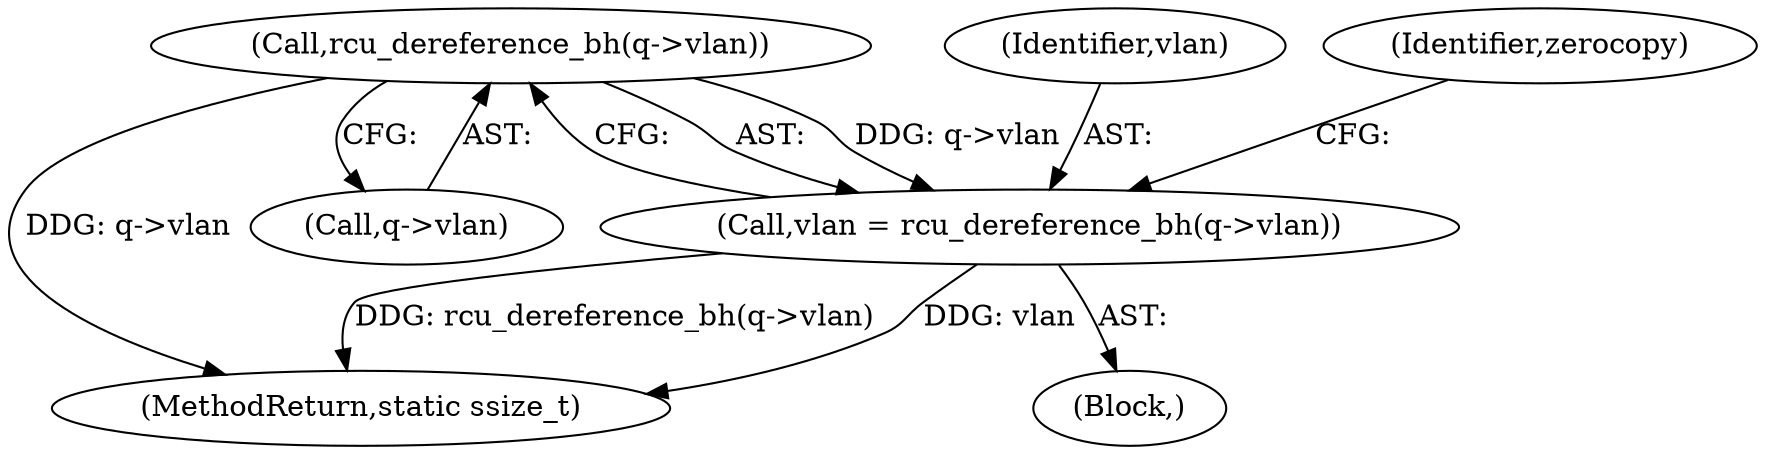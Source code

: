 digraph "0_linux_b92946e2919134ebe2a4083e4302236295ea2a73@pointer" {
"1000325" [label="(Call,rcu_dereference_bh(q->vlan))"];
"1000323" [label="(Call,vlan = rcu_dereference_bh(q->vlan))"];
"1000325" [label="(Call,rcu_dereference_bh(q->vlan))"];
"1000383" [label="(MethodReturn,static ssize_t)"];
"1000324" [label="(Identifier,vlan)"];
"1000109" [label="(Block,)"];
"1000323" [label="(Call,vlan = rcu_dereference_bh(q->vlan))"];
"1000330" [label="(Identifier,zerocopy)"];
"1000326" [label="(Call,q->vlan)"];
"1000325" -> "1000323"  [label="AST: "];
"1000325" -> "1000326"  [label="CFG: "];
"1000326" -> "1000325"  [label="AST: "];
"1000323" -> "1000325"  [label="CFG: "];
"1000325" -> "1000383"  [label="DDG: q->vlan"];
"1000325" -> "1000323"  [label="DDG: q->vlan"];
"1000323" -> "1000109"  [label="AST: "];
"1000324" -> "1000323"  [label="AST: "];
"1000330" -> "1000323"  [label="CFG: "];
"1000323" -> "1000383"  [label="DDG: vlan"];
"1000323" -> "1000383"  [label="DDG: rcu_dereference_bh(q->vlan)"];
}
